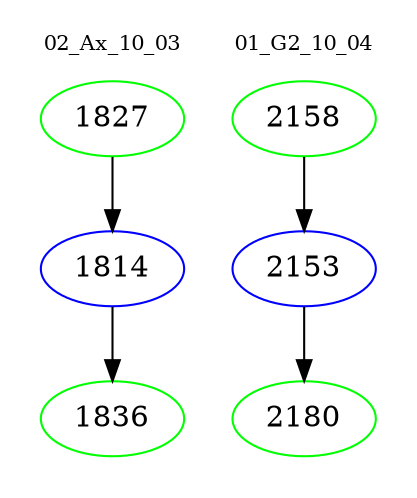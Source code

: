 digraph{
subgraph cluster_0 {
color = white
label = "02_Ax_10_03";
fontsize=10;
T0_1827 [label="1827", color="green"]
T0_1827 -> T0_1814 [color="black"]
T0_1814 [label="1814", color="blue"]
T0_1814 -> T0_1836 [color="black"]
T0_1836 [label="1836", color="green"]
}
subgraph cluster_1 {
color = white
label = "01_G2_10_04";
fontsize=10;
T1_2158 [label="2158", color="green"]
T1_2158 -> T1_2153 [color="black"]
T1_2153 [label="2153", color="blue"]
T1_2153 -> T1_2180 [color="black"]
T1_2180 [label="2180", color="green"]
}
}
